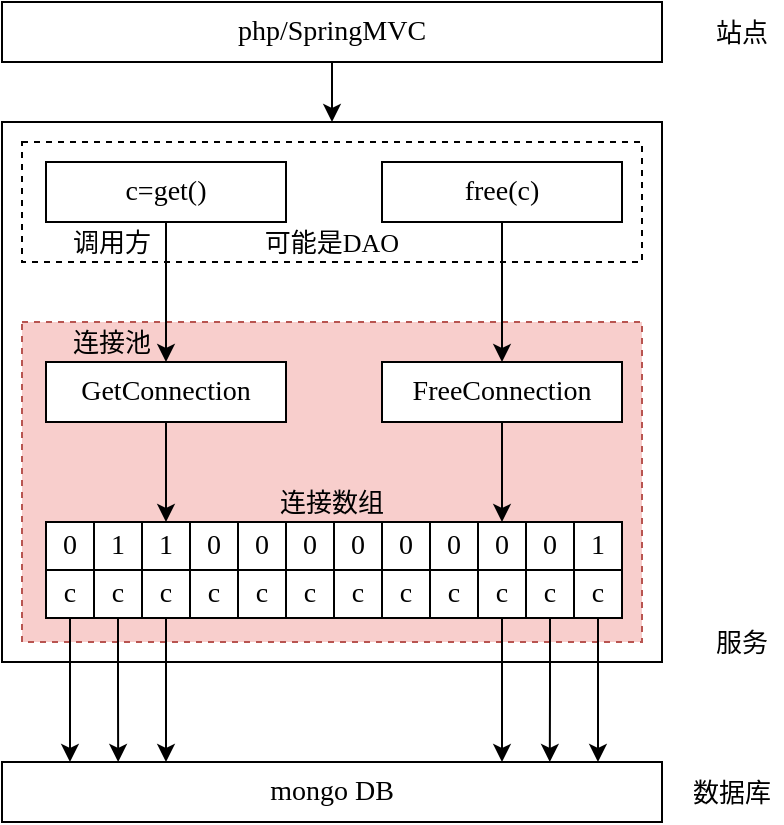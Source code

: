 <mxfile version="12.9.9" type="device" pages="2"><diagram id="WyJhlG58yO99OM5Y6rST" name="连接池管理"><mxGraphModel dx="1072" dy="792" grid="1" gridSize="10" guides="1" tooltips="1" connect="1" arrows="1" fold="1" page="1" pageScale="1" pageWidth="827" pageHeight="1169" math="0" shadow="0"><root><mxCell id="0"/><mxCell id="1" parent="0"/><mxCell id="-Ko-8fu0okkAltv0ChOc-82" value="" style="rounded=0;whiteSpace=wrap;html=1;fontFamily=Verdana;fontSize=14;" vertex="1" parent="1"><mxGeometry x="200" y="250" width="330" height="270" as="geometry"/></mxCell><mxCell id="-Ko-8fu0okkAltv0ChOc-5" value="" style="rounded=0;whiteSpace=wrap;html=1;dashed=1;fillColor=#f8cecc;strokeColor=#b85450;" vertex="1" parent="1"><mxGeometry x="210" y="350" width="310" height="160" as="geometry"/></mxCell><mxCell id="-Ko-8fu0okkAltv0ChOc-2" value="" style="rounded=0;whiteSpace=wrap;html=1;dashed=1;" vertex="1" parent="1"><mxGeometry x="210" y="260" width="310" height="60" as="geometry"/></mxCell><mxCell id="-Ko-8fu0okkAltv0ChOc-81" style="edgeStyle=orthogonalEdgeStyle;rounded=0;orthogonalLoop=1;jettySize=auto;html=1;exitX=0.5;exitY=1;exitDx=0;exitDy=0;fontFamily=Verdana;fontSize=14;" edge="1" parent="1" source="-Ko-8fu0okkAltv0ChOc-3" target="-Ko-8fu0okkAltv0ChOc-6"><mxGeometry relative="1" as="geometry"/></mxCell><mxCell id="-Ko-8fu0okkAltv0ChOc-3" value="c=get()" style="rounded=0;whiteSpace=wrap;html=1;fontFamily=Verdana;fontSize=14;" vertex="1" parent="1"><mxGeometry x="222" y="270" width="120" height="30" as="geometry"/></mxCell><mxCell id="-Ko-8fu0okkAltv0ChOc-85" style="edgeStyle=orthogonalEdgeStyle;rounded=0;orthogonalLoop=1;jettySize=auto;html=1;exitX=0.5;exitY=1;exitDx=0;exitDy=0;fontFamily=Verdana;fontSize=14;" edge="1" parent="1" source="-Ko-8fu0okkAltv0ChOc-4" target="-Ko-8fu0okkAltv0ChOc-7"><mxGeometry relative="1" as="geometry"/></mxCell><mxCell id="-Ko-8fu0okkAltv0ChOc-4" value="free(c)" style="rounded=0;whiteSpace=wrap;html=1;fontFamily=Verdana;fontSize=14;" vertex="1" parent="1"><mxGeometry x="390" y="270" width="120" height="30" as="geometry"/></mxCell><mxCell id="-Ko-8fu0okkAltv0ChOc-86" style="edgeStyle=orthogonalEdgeStyle;rounded=0;orthogonalLoop=1;jettySize=auto;html=1;exitX=0.5;exitY=1;exitDx=0;exitDy=0;entryX=0.5;entryY=0;entryDx=0;entryDy=0;fontFamily=Verdana;fontSize=14;" edge="1" parent="1" source="-Ko-8fu0okkAltv0ChOc-6" target="-Ko-8fu0okkAltv0ChOc-14"><mxGeometry relative="1" as="geometry"/></mxCell><mxCell id="-Ko-8fu0okkAltv0ChOc-6" value="GetConnection" style="rounded=0;whiteSpace=wrap;html=1;fontFamily=Verdana;fontSize=14;" vertex="1" parent="1"><mxGeometry x="222" y="370" width="120" height="30" as="geometry"/></mxCell><mxCell id="-Ko-8fu0okkAltv0ChOc-87" style="edgeStyle=orthogonalEdgeStyle;rounded=0;orthogonalLoop=1;jettySize=auto;html=1;exitX=0.5;exitY=1;exitDx=0;exitDy=0;entryX=0.5;entryY=0;entryDx=0;entryDy=0;fontFamily=Verdana;fontSize=14;" edge="1" parent="1" source="-Ko-8fu0okkAltv0ChOc-7" target="-Ko-8fu0okkAltv0ChOc-38"><mxGeometry relative="1" as="geometry"/></mxCell><mxCell id="-Ko-8fu0okkAltv0ChOc-7" value="FreeConnection" style="rounded=0;whiteSpace=wrap;html=1;fontFamily=Verdana;fontSize=14;" vertex="1" parent="1"><mxGeometry x="390" y="370" width="120" height="30" as="geometry"/></mxCell><mxCell id="-Ko-8fu0okkAltv0ChOc-8" value="0" style="rounded=0;whiteSpace=wrap;html=1;fontFamily=Verdana;fontSize=14;" vertex="1" parent="1"><mxGeometry x="222" y="450" width="24" height="24" as="geometry"/></mxCell><mxCell id="-Ko-8fu0okkAltv0ChOc-13" value="1" style="rounded=0;whiteSpace=wrap;html=1;fontFamily=Verdana;fontSize=14;" vertex="1" parent="1"><mxGeometry x="246" y="450" width="24" height="24" as="geometry"/></mxCell><mxCell id="-Ko-8fu0okkAltv0ChOc-14" value="1" style="rounded=0;whiteSpace=wrap;html=1;fontFamily=Verdana;fontSize=14;" vertex="1" parent="1"><mxGeometry x="270" y="450" width="24" height="24" as="geometry"/></mxCell><mxCell id="-Ko-8fu0okkAltv0ChOc-15" value="0" style="rounded=0;whiteSpace=wrap;html=1;fontFamily=Verdana;fontSize=14;" vertex="1" parent="1"><mxGeometry x="294" y="450" width="24" height="24" as="geometry"/></mxCell><mxCell id="-Ko-8fu0okkAltv0ChOc-16" value="0" style="rounded=0;whiteSpace=wrap;html=1;fontFamily=Verdana;fontSize=14;" vertex="1" parent="1"><mxGeometry x="318" y="450" width="24" height="24" as="geometry"/></mxCell><mxCell id="-Ko-8fu0okkAltv0ChOc-17" value="0" style="rounded=0;whiteSpace=wrap;html=1;fontFamily=Verdana;fontSize=14;" vertex="1" parent="1"><mxGeometry x="342" y="450" width="24" height="24" as="geometry"/></mxCell><mxCell id="-Ko-8fu0okkAltv0ChOc-18" value="0" style="rounded=0;whiteSpace=wrap;html=1;fontFamily=Verdana;fontSize=14;" vertex="1" parent="1"><mxGeometry x="366" y="450" width="24" height="24" as="geometry"/></mxCell><mxCell id="-Ko-8fu0okkAltv0ChOc-19" value="0" style="rounded=0;whiteSpace=wrap;html=1;fontFamily=Verdana;fontSize=14;" vertex="1" parent="1"><mxGeometry x="390" y="450" width="24" height="24" as="geometry"/></mxCell><mxCell id="-Ko-8fu0okkAltv0ChOc-37" value="0" style="rounded=0;whiteSpace=wrap;html=1;fontFamily=Verdana;fontSize=14;" vertex="1" parent="1"><mxGeometry x="414" y="450" width="24" height="24" as="geometry"/></mxCell><mxCell id="-Ko-8fu0okkAltv0ChOc-38" value="0" style="rounded=0;whiteSpace=wrap;html=1;fontFamily=Verdana;fontSize=14;" vertex="1" parent="1"><mxGeometry x="438" y="450" width="24" height="24" as="geometry"/></mxCell><mxCell id="-Ko-8fu0okkAltv0ChOc-39" value="0" style="rounded=0;whiteSpace=wrap;html=1;fontFamily=Verdana;fontSize=14;" vertex="1" parent="1"><mxGeometry x="462" y="450" width="24" height="24" as="geometry"/></mxCell><mxCell id="-Ko-8fu0okkAltv0ChOc-40" value="1" style="rounded=0;whiteSpace=wrap;html=1;fontFamily=Verdana;fontSize=14;" vertex="1" parent="1"><mxGeometry x="486" y="450" width="24" height="24" as="geometry"/></mxCell><mxCell id="-Ko-8fu0okkAltv0ChOc-88" style="edgeStyle=orthogonalEdgeStyle;rounded=0;orthogonalLoop=1;jettySize=auto;html=1;exitX=0.5;exitY=1;exitDx=0;exitDy=0;fontFamily=Verdana;fontSize=14;entryX=0.103;entryY=0;entryDx=0;entryDy=0;entryPerimeter=0;" edge="1" parent="1" source="-Ko-8fu0okkAltv0ChOc-67" target="-Ko-8fu0okkAltv0ChOc-84"><mxGeometry relative="1" as="geometry"><mxPoint x="220" y="550" as="targetPoint"/></mxGeometry></mxCell><mxCell id="-Ko-8fu0okkAltv0ChOc-67" value="c" style="rounded=0;whiteSpace=wrap;html=1;fontFamily=Verdana;fontSize=14;" vertex="1" parent="1"><mxGeometry x="222" y="474" width="24" height="24" as="geometry"/></mxCell><mxCell id="-Ko-8fu0okkAltv0ChOc-89" style="edgeStyle=orthogonalEdgeStyle;rounded=0;orthogonalLoop=1;jettySize=auto;html=1;exitX=0.5;exitY=1;exitDx=0;exitDy=0;entryX=0.176;entryY=0;entryDx=0;entryDy=0;entryPerimeter=0;fontFamily=Verdana;fontSize=14;" edge="1" parent="1" source="-Ko-8fu0okkAltv0ChOc-68" target="-Ko-8fu0okkAltv0ChOc-84"><mxGeometry relative="1" as="geometry"/></mxCell><mxCell id="-Ko-8fu0okkAltv0ChOc-68" value="c" style="rounded=0;whiteSpace=wrap;html=1;fontFamily=Verdana;fontSize=14;" vertex="1" parent="1"><mxGeometry x="246" y="474" width="24" height="24" as="geometry"/></mxCell><mxCell id="-Ko-8fu0okkAltv0ChOc-90" style="edgeStyle=orthogonalEdgeStyle;rounded=0;orthogonalLoop=1;jettySize=auto;html=1;exitX=0.5;exitY=1;exitDx=0;exitDy=0;fontFamily=Verdana;fontSize=14;jumpSize=6;sourcePerimeterSpacing=0;endSize=6;" edge="1" parent="1" source="-Ko-8fu0okkAltv0ChOc-69"><mxGeometry relative="1" as="geometry"><mxPoint x="282" y="570" as="targetPoint"/></mxGeometry></mxCell><mxCell id="-Ko-8fu0okkAltv0ChOc-69" value="c" style="rounded=0;whiteSpace=wrap;html=1;fontFamily=Verdana;fontSize=14;" vertex="1" parent="1"><mxGeometry x="270" y="474" width="24" height="24" as="geometry"/></mxCell><mxCell id="-Ko-8fu0okkAltv0ChOc-70" value="c" style="rounded=0;whiteSpace=wrap;html=1;fontFamily=Verdana;fontSize=14;" vertex="1" parent="1"><mxGeometry x="294" y="474" width="24" height="24" as="geometry"/></mxCell><mxCell id="-Ko-8fu0okkAltv0ChOc-71" value="c" style="rounded=0;whiteSpace=wrap;html=1;fontFamily=Verdana;fontSize=14;" vertex="1" parent="1"><mxGeometry x="318" y="474" width="24" height="24" as="geometry"/></mxCell><mxCell id="-Ko-8fu0okkAltv0ChOc-72" value="c" style="rounded=0;whiteSpace=wrap;html=1;fontFamily=Verdana;fontSize=14;" vertex="1" parent="1"><mxGeometry x="342" y="474" width="24" height="24" as="geometry"/></mxCell><mxCell id="-Ko-8fu0okkAltv0ChOc-73" value="c" style="rounded=0;whiteSpace=wrap;html=1;fontFamily=Verdana;fontSize=14;" vertex="1" parent="1"><mxGeometry x="366" y="474" width="24" height="24" as="geometry"/></mxCell><mxCell id="-Ko-8fu0okkAltv0ChOc-74" value="c" style="rounded=0;whiteSpace=wrap;html=1;fontFamily=Verdana;fontSize=14;" vertex="1" parent="1"><mxGeometry x="390" y="474" width="24" height="24" as="geometry"/></mxCell><mxCell id="-Ko-8fu0okkAltv0ChOc-75" value="c" style="rounded=0;whiteSpace=wrap;html=1;fontFamily=Verdana;fontSize=14;" vertex="1" parent="1"><mxGeometry x="414" y="474" width="24" height="24" as="geometry"/></mxCell><mxCell id="-Ko-8fu0okkAltv0ChOc-92" style="edgeStyle=orthogonalEdgeStyle;rounded=0;jumpSize=0;orthogonalLoop=1;jettySize=auto;html=1;exitX=0.5;exitY=1;exitDx=0;exitDy=0;sourcePerimeterSpacing=5;endSize=6;fontFamily=Verdana;fontSize=14;" edge="1" parent="1" source="-Ko-8fu0okkAltv0ChOc-76"><mxGeometry relative="1" as="geometry"><mxPoint x="450" y="570" as="targetPoint"/></mxGeometry></mxCell><mxCell id="-Ko-8fu0okkAltv0ChOc-76" value="c" style="rounded=0;whiteSpace=wrap;html=1;fontFamily=Verdana;fontSize=14;" vertex="1" parent="1"><mxGeometry x="438" y="474" width="24" height="24" as="geometry"/></mxCell><mxCell id="-Ko-8fu0okkAltv0ChOc-93" style="edgeStyle=orthogonalEdgeStyle;rounded=0;jumpSize=0;orthogonalLoop=1;jettySize=auto;html=1;exitX=0.5;exitY=1;exitDx=0;exitDy=0;entryX=0.83;entryY=0;entryDx=0;entryDy=0;entryPerimeter=0;sourcePerimeterSpacing=5;endSize=6;fontFamily=Verdana;fontSize=14;" edge="1" parent="1" source="-Ko-8fu0okkAltv0ChOc-77" target="-Ko-8fu0okkAltv0ChOc-84"><mxGeometry relative="1" as="geometry"/></mxCell><mxCell id="-Ko-8fu0okkAltv0ChOc-77" value="c" style="rounded=0;whiteSpace=wrap;html=1;fontFamily=Verdana;fontSize=14;" vertex="1" parent="1"><mxGeometry x="462" y="474" width="24" height="24" as="geometry"/></mxCell><mxCell id="-Ko-8fu0okkAltv0ChOc-94" style="edgeStyle=orthogonalEdgeStyle;rounded=0;jumpSize=0;orthogonalLoop=1;jettySize=auto;html=1;exitX=0.5;exitY=1;exitDx=0;exitDy=0;entryX=0.903;entryY=0;entryDx=0;entryDy=0;entryPerimeter=0;sourcePerimeterSpacing=5;endSize=6;fontFamily=Verdana;fontSize=14;" edge="1" parent="1" source="-Ko-8fu0okkAltv0ChOc-78" target="-Ko-8fu0okkAltv0ChOc-84"><mxGeometry relative="1" as="geometry"/></mxCell><mxCell id="-Ko-8fu0okkAltv0ChOc-78" value="c" style="rounded=0;whiteSpace=wrap;html=1;fontFamily=Verdana;fontSize=14;" vertex="1" parent="1"><mxGeometry x="486" y="474" width="24" height="24" as="geometry"/></mxCell><mxCell id="-Ko-8fu0okkAltv0ChOc-95" style="edgeStyle=orthogonalEdgeStyle;rounded=0;jumpSize=0;orthogonalLoop=1;jettySize=auto;html=1;exitX=0.5;exitY=1;exitDx=0;exitDy=0;entryX=0.5;entryY=0;entryDx=0;entryDy=0;sourcePerimeterSpacing=5;endSize=6;fontFamily=Verdana;fontSize=14;" edge="1" parent="1" source="-Ko-8fu0okkAltv0ChOc-83" target="-Ko-8fu0okkAltv0ChOc-82"><mxGeometry relative="1" as="geometry"/></mxCell><mxCell id="-Ko-8fu0okkAltv0ChOc-83" value="&lt;span&gt;php/SpringMVC&lt;/span&gt;" style="rounded=0;whiteSpace=wrap;html=1;fontFamily=Verdana;fontSize=14;" vertex="1" parent="1"><mxGeometry x="200" y="190" width="330" height="30" as="geometry"/></mxCell><mxCell id="-Ko-8fu0okkAltv0ChOc-84" value="mongo DB" style="rounded=0;whiteSpace=wrap;html=1;fontFamily=Verdana;fontSize=14;" vertex="1" parent="1"><mxGeometry x="200" y="570" width="330" height="30" as="geometry"/></mxCell><mxCell id="-Ko-8fu0okkAltv0ChOc-96" value="调用方" style="text;html=1;strokeColor=none;fillColor=none;align=center;verticalAlign=middle;whiteSpace=wrap;rounded=0;dashed=1;fontFamily=Verdana;fontSize=13;" vertex="1" parent="1"><mxGeometry x="230" y="300" width="50" height="20" as="geometry"/></mxCell><mxCell id="-Ko-8fu0okkAltv0ChOc-97" value="可能是DAO" style="text;html=1;strokeColor=none;fillColor=none;align=center;verticalAlign=middle;whiteSpace=wrap;rounded=0;dashed=1;fontFamily=Verdana;fontSize=13;" vertex="1" parent="1"><mxGeometry x="325" y="300" width="80" height="20" as="geometry"/></mxCell><mxCell id="-Ko-8fu0okkAltv0ChOc-98" value="连接池" style="text;html=1;strokeColor=none;fillColor=none;align=center;verticalAlign=middle;whiteSpace=wrap;rounded=0;dashed=1;fontFamily=Verdana;fontSize=13;" vertex="1" parent="1"><mxGeometry x="230" y="350" width="50" height="20" as="geometry"/></mxCell><mxCell id="-Ko-8fu0okkAltv0ChOc-99" value="连接数组" style="text;html=1;strokeColor=none;fillColor=none;align=center;verticalAlign=middle;whiteSpace=wrap;rounded=0;dashed=1;fontFamily=Verdana;fontSize=13;" vertex="1" parent="1"><mxGeometry x="325" y="430" width="80" height="20" as="geometry"/></mxCell><mxCell id="-Ko-8fu0okkAltv0ChOc-100" value="站点" style="text;html=1;strokeColor=none;fillColor=none;align=center;verticalAlign=middle;whiteSpace=wrap;rounded=0;dashed=1;fontFamily=Verdana;fontSize=13;" vertex="1" parent="1"><mxGeometry x="550" y="195" width="40" height="20" as="geometry"/></mxCell><mxCell id="-Ko-8fu0okkAltv0ChOc-101" value="服务" style="text;html=1;strokeColor=none;fillColor=none;align=center;verticalAlign=middle;whiteSpace=wrap;rounded=0;dashed=1;fontFamily=Verdana;fontSize=13;" vertex="1" parent="1"><mxGeometry x="550" y="500" width="40" height="20" as="geometry"/></mxCell><mxCell id="-Ko-8fu0okkAltv0ChOc-102" value="数据库" style="text;html=1;strokeColor=none;fillColor=none;align=center;verticalAlign=middle;whiteSpace=wrap;rounded=0;dashed=1;fontFamily=Verdana;fontSize=13;" vertex="1" parent="1"><mxGeometry x="540" y="575" width="50" height="20" as="geometry"/></mxCell></root></mxGraphModel></diagram><diagram id="ncDdnOWnFvNnwb8gRlaa" name="Page-2"><mxGraphModel dx="1072" dy="792" grid="1" gridSize="10" guides="1" tooltips="1" connect="1" arrows="1" fold="1" page="1" pageScale="1" pageWidth="827" pageHeight="1169" math="0" shadow="0"><root><mxCell id="gqss0LGrVFRFDf_9Arj--0"/><mxCell id="gqss0LGrVFRFDf_9Arj--1" parent="gqss0LGrVFRFDf_9Arj--0"/></root></mxGraphModel></diagram></mxfile>